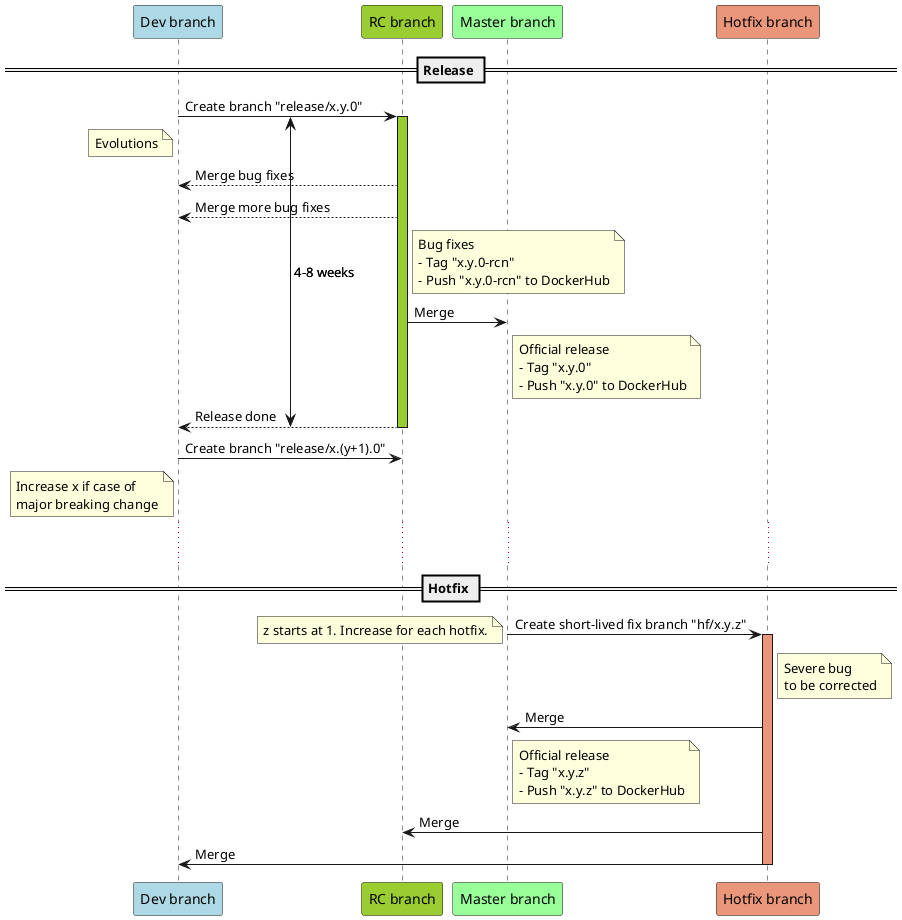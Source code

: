 @startuml
!pragma teoz true

== Release ==
participant "Dev branch" as devbranch order 10 #LightBlue
participant "RC branch" as rcbranch order 20 #YellowGreen
participant "Master branch" as master order 30 #99FF99
participant "Hotfix branch" as hotbranch order 40 #DarkSalmon

{startrc} devbranch -> rcbranch ++ #YellowGreen: Create branch "release/x.y.0"


note left of devbranch
  Evolutions
end note


rcbranch --> devbranch: Merge bug fixes
rcbranch --> devbranch: Merge more bug fixes


note right of rcbranch
  Bug fixes
  - Tag "x.y.0-rcn"
  - Push "x.y.0-rcn" to DockerHub
end note


rcbranch -> master: Merge
note right of master
    Official release
    - Tag "x.y.0"
    - Push "x.y.0" to DockerHub
end note

{endrc} rcbranch --> devbranch --: Release done

devbranch -> rcbranch: Create branch "release/x.(y+1).0"
note left of devbranch
  Increase x if case of
  major breaking change
end note


... ...
{startrc} <-> {endrc}: 4-8 weeks

== Hotfix ==

master -> hotbranch ++ #DarkSalmon: Create short-lived fix branch "hf/x.y.z"
note left
z starts at 1. Increase for each hotfix.
end note

note right of hotbranch
    Severe bug
    to be corrected
end note
hotbranch -> master: Merge
note right of master
    Official release
    - Tag "x.y.z"
    - Push "x.y.z" to DockerHub
end note
hotbranch -> rcbranch: Merge
hotbranch -> devbranch --: Merge

@enduml